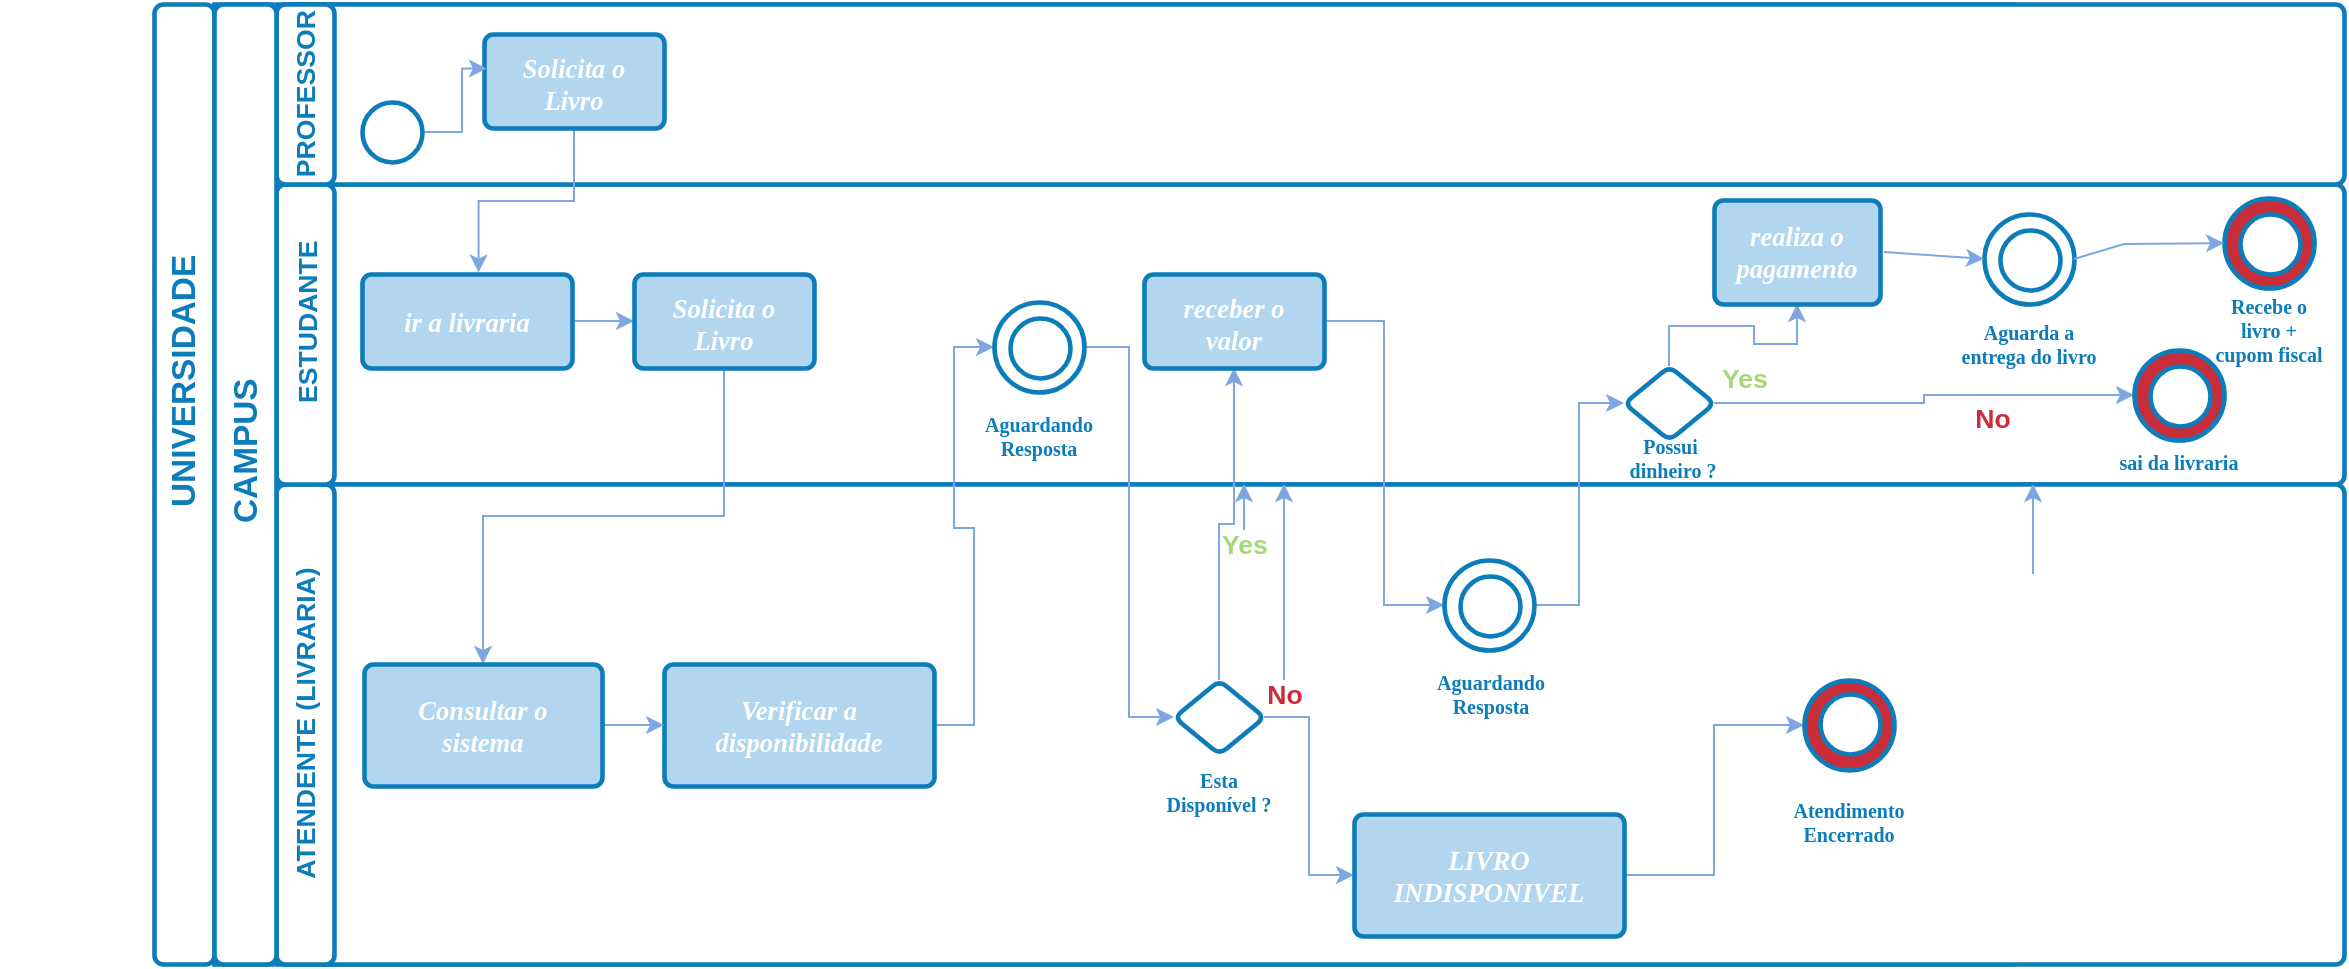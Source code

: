 <mxfile version="15.5.4" type="github">
  <diagram id="LhhfxPZGnkY3eNVKH8Mi" name="Page-1">
    <mxGraphModel dx="1185" dy="1757" grid="1" gridSize="10" guides="1" tooltips="1" connect="1" arrows="1" fold="1" page="1" pageScale="1" pageWidth="827" pageHeight="1169" math="0" shadow="0">
      <root>
        <mxCell id="0" />
        <mxCell id="1" parent="0" />
        <mxCell id="QaFosYFlYUrdKyGO6aXc-1" value="" style="fillColor=none;strokeColor=none;pointerEvents=0;fontStyle=0;html=1;whiteSpace=wrap;container=1;collapsible=0;childLayout=stackLayout;resizeParent=1;dropTarget=0;horizontalStack=0;whiteSpace=wrap;fontSize=13;spacing=0;strokeOpacity=100;rounded=1;absoluteArcSize=1;arcSize=9;horizontal=0;strokeWidth=2.3;" parent="1" vertex="1">
          <mxGeometry x="135" y="-30" width="900" height="480" isRotated="1" as="geometry" />
        </mxCell>
        <mxCell id="QaFosYFlYUrdKyGO6aXc-2" value="SALA DE AULA" style="swimlane;html=1;whiteSpace=wrap;container=1;connectable=0;collapsible=0;fontStyle=0;startSize=30;dropTarget=0;rounded=0;horizontal=0;whiteSpace=wrap;fontSize=13;spacing=0;strokeColor=#0c7cba;strokeOpacity=100;strokeWidth=2.3;fontSize=16.7;fontColor=#0c7cba;fontStyle=1;" parent="QaFosYFlYUrdKyGO6aXc-1" vertex="1">
          <mxGeometry width="900" height="240" as="geometry" />
        </mxCell>
        <mxCell id="QaFosYFlYUrdKyGO6aXc-3" value="LIVRARIA" style="swimlane;html=1;whiteSpace=wrap;container=1;connectable=0;collapsible=0;fontStyle=0;startSize=30;dropTarget=0;rounded=0;horizontal=0;whiteSpace=wrap;fontSize=13;spacing=0;strokeColor=#0c7cba;strokeOpacity=100;strokeWidth=2.3;fontSize=16.7;fontColor=#0c7cba;fontStyle=1;" parent="QaFosYFlYUrdKyGO6aXc-1" vertex="1">
          <mxGeometry y="240" width="900" height="240" as="geometry" />
        </mxCell>
        <UserObject label="" lucidchartObjectId="HWPiMHUzxfgs" id="QaFosYFlYUrdKyGO6aXc-4">
          <mxCell style="html=1;overflow=block;blockSpacing=1;whiteSpace=wrap;;whiteSpace=wrap;fontSize=13;spacing=3.8;strokeColor=#0c7cba;strokeOpacity=100;rounded=1;absoluteArcSize=1;arcSize=9;strokeWidth=2.3;" parent="1" vertex="1">
            <mxGeometry x="105" y="-30" width="30" height="480" as="geometry" />
          </mxCell>
        </UserObject>
        <mxCell id="QaFosYFlYUrdKyGO6aXc-5" style="html=1;overflow=block;blockSpacing=1;whiteSpace=wrap;;whiteSpace=wrap;fontSize=16.7;fontColor=#0c7cba;fontStyle=1;spacing=3.8;strokeOpacity=0;fillOpacity=0;rounded=1;absoluteArcSize=1;arcSize=9;fillColor=#ffffff;strokeWidth=2.3;" parent="1" vertex="1">
          <mxGeometry x="30" y="180" width="180" height="45" as="geometry" />
        </mxCell>
        <UserObject label="UNIVERSIDADE" lucidchartObjectId="2WPiGM6MeHSA" id="QaFosYFlYUrdKyGO6aXc-6">
          <mxCell style="html=1;overflow=block;blockSpacing=1;whiteSpace=wrap;;whiteSpace=wrap;fontSize=16.7;fontColor=#0c7cba;fontStyle=1;spacing=3.8;strokeOpacity=0;fillOpacity=0;rounded=1;absoluteArcSize=1;arcSize=9;strokeWidth=2.3;fillColor=none;strokeColor=none;rotation=-90;" parent="QaFosYFlYUrdKyGO6aXc-5" vertex="1">
            <mxGeometry x="0.375" y="-1.5" width="45" height="180" relative="1" as="geometry" />
          </mxCell>
        </UserObject>
        <UserObject label="" lucidchartObjectId="a0PiuHdPb4I7" id="QaFosYFlYUrdKyGO6aXc-7">
          <mxCell style="html=1;overflow=block;blockSpacing=1;whiteSpace=wrap;;whiteSpace=wrap;fontSize=13;spacing=3.8;strokeColor=#0c7cba;strokeOpacity=100;rounded=1;absoluteArcSize=1;arcSize=9;strokeWidth=2.3;" parent="1" vertex="1">
            <mxGeometry x="166" y="60" width="1034" height="150" as="geometry" />
          </mxCell>
        </UserObject>
        <UserObject label="" lucidchartObjectId="S0PiGy5wFjXy" id="QaFosYFlYUrdKyGO6aXc-8">
          <mxCell style="html=1;overflow=block;blockSpacing=1;whiteSpace=wrap;;whiteSpace=wrap;fontSize=13;spacing=3.8;strokeColor=#0c7cba;strokeOpacity=100;rounded=1;absoluteArcSize=1;arcSize=9;strokeWidth=2.3;" parent="1" vertex="1">
            <mxGeometry x="166" y="-30" width="1034" height="90" as="geometry" />
          </mxCell>
        </UserObject>
        <UserObject label="" lucidchartObjectId=".0Pi8Q-sx-cy" id="QaFosYFlYUrdKyGO6aXc-9">
          <mxCell style="html=1;overflow=block;blockSpacing=1;whiteSpace=wrap;;whiteSpace=wrap;fontSize=13;spacing=3.8;strokeColor=#0c7cba;strokeOpacity=100;rounded=1;absoluteArcSize=1;arcSize=9;strokeWidth=2.3;" parent="1" vertex="1">
            <mxGeometry x="166" y="210" width="1034" height="240" as="geometry" />
          </mxCell>
        </UserObject>
        <UserObject label="" lucidchartObjectId="E1PiGpkG4rzm" id="QaFosYFlYUrdKyGO6aXc-10">
          <mxCell style="html=1;overflow=block;blockSpacing=1;whiteSpace=wrap;;whiteSpace=wrap;fontSize=13;spacing=3.8;strokeColor=#0c7cba;strokeOpacity=100;rounded=1;absoluteArcSize=1;arcSize=9;strokeWidth=2.3;" parent="1" vertex="1">
            <mxGeometry x="166" y="210" width="29" height="240" as="geometry" />
          </mxCell>
        </UserObject>
        <UserObject label="" lucidchartObjectId="Q1Piy7wnfFXz" id="QaFosYFlYUrdKyGO6aXc-11">
          <mxCell style="html=1;overflow=block;blockSpacing=1;whiteSpace=wrap;;whiteSpace=wrap;fontSize=13;spacing=3.8;strokeColor=#0c7cba;strokeOpacity=100;rounded=1;absoluteArcSize=1;arcSize=9;strokeWidth=2.3;" parent="1" vertex="1">
            <mxGeometry x="166" y="60" width="29" height="150" as="geometry" />
          </mxCell>
        </UserObject>
        <UserObject label="" lucidchartObjectId="X1Pi3hwmeCmL" id="QaFosYFlYUrdKyGO6aXc-12">
          <mxCell style="html=1;overflow=block;blockSpacing=1;whiteSpace=wrap;;whiteSpace=wrap;fontSize=13;spacing=3.8;strokeColor=#0c7cba;strokeOpacity=100;rounded=1;absoluteArcSize=1;arcSize=9;strokeWidth=2.3;" parent="1" vertex="1">
            <mxGeometry x="166" y="-30" width="29" height="90" as="geometry" />
          </mxCell>
        </UserObject>
        <mxCell id="QaFosYFlYUrdKyGO6aXc-13" style="html=1;overflow=block;blockSpacing=1;whiteSpace=wrap;;whiteSpace=wrap;fontSize=13.3;fontColor=#0c7cba;fontStyle=1;spacing=3.8;strokeOpacity=0;fillOpacity=0;rounded=1;absoluteArcSize=1;arcSize=9;fillColor=#ffffff;strokeWidth=2.3;" parent="1" vertex="1">
          <mxGeometry x="91" y="128" width="180" height="45" as="geometry" />
        </mxCell>
        <UserObject label="ESTUDANTE" lucidchartObjectId="e2PiB8RA7E_U" id="QaFosYFlYUrdKyGO6aXc-14">
          <mxCell style="html=1;overflow=block;blockSpacing=1;whiteSpace=wrap;;whiteSpace=wrap;fontSize=13.3;fontColor=#0c7cba;fontStyle=1;spacing=3.8;strokeOpacity=0;fillOpacity=0;rounded=1;absoluteArcSize=1;arcSize=9;strokeWidth=2.3;fillColor=none;strokeColor=none;rotation=-90;" parent="QaFosYFlYUrdKyGO6aXc-13" vertex="1">
            <mxGeometry x="0.375" y="-1.5" width="45" height="180" relative="1" as="geometry" />
          </mxCell>
        </UserObject>
        <mxCell id="QaFosYFlYUrdKyGO6aXc-15" style="html=1;overflow=block;blockSpacing=1;whiteSpace=wrap;;whiteSpace=wrap;fontSize=13.3;fontColor=#0c7cba;fontStyle=1;spacing=3.8;strokeOpacity=0;fillOpacity=0;rounded=1;absoluteArcSize=1;arcSize=9;fillColor=#ffffff;strokeWidth=2.3;" parent="1" vertex="1">
          <mxGeometry x="90" y="225" width="181" height="210" as="geometry" />
        </mxCell>
        <UserObject label="ATENDENTE (LIVRARIA)" lucidchartObjectId="n2PiRSclB~rM" id="QaFosYFlYUrdKyGO6aXc-16">
          <mxCell style="html=1;overflow=block;blockSpacing=1;whiteSpace=wrap;;whiteSpace=wrap;fontSize=13.3;fontColor=#0c7cba;fontStyle=1;spacing=3.8;strokeOpacity=0;fillOpacity=0;rounded=1;absoluteArcSize=1;arcSize=9;strokeWidth=2.3;fillColor=none;strokeColor=none;rotation=-90;" parent="QaFosYFlYUrdKyGO6aXc-15" vertex="1">
            <mxGeometry x="-0.08" y="0.069" width="210" height="181" relative="1" as="geometry" />
          </mxCell>
        </UserObject>
        <mxCell id="QaFosYFlYUrdKyGO6aXc-17" style="html=1;overflow=block;blockSpacing=1;whiteSpace=wrap;;whiteSpace=wrap;fontSize=13.3;fontColor=#0c7cba;fontStyle=1;spacing=3.8;strokeOpacity=0;fillOpacity=0;rounded=1;absoluteArcSize=1;arcSize=9;fillColor=#ffffff;strokeWidth=2.3;" parent="1" vertex="1">
          <mxGeometry x="91" y="28" width="179" height="32" as="geometry" />
        </mxCell>
        <UserObject label="PROFESSOR" lucidchartObjectId="h3Pighsdy1oz" id="QaFosYFlYUrdKyGO6aXc-18">
          <mxCell style="html=1;overflow=block;blockSpacing=1;whiteSpace=wrap;;whiteSpace=wrap;fontSize=13.3;fontColor=#0c7cba;fontStyle=1;spacing=3.8;strokeOpacity=0;fillOpacity=0;rounded=1;absoluteArcSize=1;arcSize=9;strokeWidth=2.3;fillColor=none;strokeColor=none;rotation=-90;" parent="QaFosYFlYUrdKyGO6aXc-17" vertex="1">
            <mxGeometry x="0.411" y="-2.297" width="32" height="179" relative="1" as="geometry" />
          </mxCell>
        </UserObject>
        <UserObject label="" lucidchartObjectId="83PimZyUpy7I" id="QaFosYFlYUrdKyGO6aXc-19">
          <mxCell style="html=1;overflow=block;blockSpacing=1;whiteSpace=wrap;ellipse;whiteSpace=wrap;fontSize=13;spacing=3.8;strokeColor=#0c7cba;strokeOpacity=100;fillOpacity=100;rounded=1;absoluteArcSize=1;arcSize=9;fillColor=#ffffff;strokeWidth=2.3;" parent="1" vertex="1">
            <mxGeometry x="210" y="23" width="28" height="23" as="geometry" />
          </mxCell>
        </UserObject>
        <mxCell id="QaFosYFlYUrdKyGO6aXc-120" style="edgeStyle=orthogonalEdgeStyle;rounded=0;orthogonalLoop=1;jettySize=auto;html=1;exitX=0.5;exitY=1;exitDx=0;exitDy=0;entryX=0.555;entryY=-0.015;entryDx=0;entryDy=0;entryPerimeter=0;fontFamily=Times New Roman;strokeColor=#7EA6E0;" parent="1" source="QaFosYFlYUrdKyGO6aXc-20" target="QaFosYFlYUrdKyGO6aXc-22" edge="1">
          <mxGeometry relative="1" as="geometry" />
        </mxCell>
        <UserObject label="Solicita o Livro" lucidchartObjectId="83PiEvzSddSn" id="QaFosYFlYUrdKyGO6aXc-20">
          <mxCell style="html=1;overflow=block;blockSpacing=1;whiteSpace=wrap;;whiteSpace=wrap;fontSize=13.3;fontFamily=Komika Hand;fontColor=#ffffff;fontStyle=3;spacing=9;strokeColor=#0c7cba;strokeOpacity=100;fillOpacity=100;rounded=1;absoluteArcSize=1;arcSize=9;fillColor=#b2d6ef;strokeWidth=2.3;" parent="1" vertex="1">
            <mxGeometry x="270" y="-15" width="90" height="47" as="geometry" />
          </mxCell>
        </UserObject>
        <mxCell id="QaFosYFlYUrdKyGO6aXc-119" style="edgeStyle=orthogonalEdgeStyle;rounded=0;orthogonalLoop=1;jettySize=auto;html=1;exitX=1;exitY=0.5;exitDx=0;exitDy=0;entryX=0;entryY=0.5;entryDx=0;entryDy=0;fontFamily=Times New Roman;strokeColor=#7EA6E0;" parent="1" source="QaFosYFlYUrdKyGO6aXc-22" target="QaFosYFlYUrdKyGO6aXc-24" edge="1">
          <mxGeometry relative="1" as="geometry" />
        </mxCell>
        <UserObject label="ir a livraria" lucidchartObjectId="f7PibtvQFSFC" id="QaFosYFlYUrdKyGO6aXc-22">
          <mxCell style="html=1;overflow=block;blockSpacing=1;whiteSpace=wrap;;whiteSpace=wrap;fontSize=13.3;fontFamily=Komika Hand;fontColor=#ffffff;fontStyle=3;spacing=9;strokeColor=#0c7cba;strokeOpacity=100;fillOpacity=100;rounded=1;absoluteArcSize=1;arcSize=9;fillColor=#b2d6ef;strokeWidth=2.3;" parent="1" vertex="1">
            <mxGeometry x="209" y="105" width="105" height="47" as="geometry" />
          </mxCell>
        </UserObject>
        <mxCell id="QaFosYFlYUrdKyGO6aXc-118" style="edgeStyle=orthogonalEdgeStyle;rounded=0;orthogonalLoop=1;jettySize=auto;html=1;exitX=0.5;exitY=1;exitDx=0;exitDy=0;entryX=0.5;entryY=0;entryDx=0;entryDy=0;fontFamily=Times New Roman;strokeColor=#7EA6E0;" parent="1" source="QaFosYFlYUrdKyGO6aXc-24" target="QaFosYFlYUrdKyGO6aXc-28" edge="1">
          <mxGeometry relative="1" as="geometry" />
        </mxCell>
        <UserObject label="Solicita o Livro" lucidchartObjectId="0-PiISZGVRWl" id="QaFosYFlYUrdKyGO6aXc-24">
          <mxCell style="html=1;overflow=block;blockSpacing=1;whiteSpace=wrap;;whiteSpace=wrap;fontSize=13.3;fontFamily=Komika Hand;fontColor=#ffffff;fontStyle=3;spacing=9;strokeColor=#0c7cba;strokeOpacity=100;fillOpacity=100;rounded=1;absoluteArcSize=1;arcSize=9;fillColor=#b2d6ef;strokeWidth=2.3;" parent="1" vertex="1">
            <mxGeometry x="345" y="105" width="90" height="47" as="geometry" />
          </mxCell>
        </UserObject>
        <mxCell id="QaFosYFlYUrdKyGO6aXc-116" style="edgeStyle=orthogonalEdgeStyle;rounded=0;orthogonalLoop=1;jettySize=auto;html=1;exitX=1;exitY=0.5;exitDx=0;exitDy=0;entryX=0;entryY=0.5;entryDx=0;entryDy=0;fontFamily=Times New Roman;strokeColor=#7EA6E0;" parent="1" source="QaFosYFlYUrdKyGO6aXc-26" target="QaFosYFlYUrdKyGO6aXc-31" edge="1">
          <mxGeometry relative="1" as="geometry" />
        </mxCell>
        <UserObject label="Verificar a disponibilidade " lucidchartObjectId="eeQiGF6tPY3j" id="QaFosYFlYUrdKyGO6aXc-26">
          <mxCell style="html=1;overflow=block;blockSpacing=1;whiteSpace=wrap;;whiteSpace=wrap;fontSize=13.3;fontFamily=Komika Hand;fontColor=#ffffff;fontStyle=3;spacing=9;strokeColor=#0c7cba;strokeOpacity=100;fillOpacity=100;rounded=1;absoluteArcSize=1;arcSize=9;fillColor=#b2d6ef;strokeWidth=2.3;" parent="1" vertex="1">
            <mxGeometry x="360" y="300" width="135" height="61" as="geometry" />
          </mxCell>
        </UserObject>
        <mxCell id="QaFosYFlYUrdKyGO6aXc-103" style="edgeStyle=orthogonalEdgeStyle;rounded=0;orthogonalLoop=1;jettySize=auto;html=1;exitX=0.5;exitY=0;exitDx=0;exitDy=0;entryX=0.5;entryY=1;entryDx=0;entryDy=0;strokeColor=#7EA6E0;" parent="1" source="QaFosYFlYUrdKyGO6aXc-27" target="QaFosYFlYUrdKyGO6aXc-45" edge="1">
          <mxGeometry relative="1" as="geometry" />
        </mxCell>
        <mxCell id="QaFosYFlYUrdKyGO6aXc-105" style="edgeStyle=orthogonalEdgeStyle;rounded=0;orthogonalLoop=1;jettySize=auto;html=1;exitX=1;exitY=0.5;exitDx=0;exitDy=0;entryX=0;entryY=0.5;entryDx=0;entryDy=0;strokeColor=#7EA6E0;" parent="1" source="QaFosYFlYUrdKyGO6aXc-27" target="QaFosYFlYUrdKyGO6aXc-35" edge="1">
          <mxGeometry relative="1" as="geometry" />
        </mxCell>
        <UserObject label="" lucidchartObjectId="XjQixLYts~Oh" id="QaFosYFlYUrdKyGO6aXc-27">
          <mxCell style="html=1;overflow=block;blockSpacing=1;whiteSpace=wrap;rhombus;whiteSpace=wrap;fontSize=13;spacing=3.8;strokeColor=#0c7cba;strokeOpacity=100;rounded=1;absoluteArcSize=1;arcSize=9;strokeWidth=2.3;" parent="1" vertex="1">
            <mxGeometry x="615" y="308" width="45" height="37" as="geometry" />
          </mxCell>
        </UserObject>
        <mxCell id="QaFosYFlYUrdKyGO6aXc-117" style="edgeStyle=orthogonalEdgeStyle;rounded=0;orthogonalLoop=1;jettySize=auto;html=1;exitX=1;exitY=0.5;exitDx=0;exitDy=0;fontFamily=Times New Roman;strokeColor=#7EA6E0;" parent="1" source="QaFosYFlYUrdKyGO6aXc-28" target="QaFosYFlYUrdKyGO6aXc-26" edge="1">
          <mxGeometry relative="1" as="geometry" />
        </mxCell>
        <UserObject label="Consultar o sistema" lucidchartObjectId="GkQiyy2_y7.9" id="QaFosYFlYUrdKyGO6aXc-28">
          <mxCell style="html=1;overflow=block;blockSpacing=1;whiteSpace=wrap;;whiteSpace=wrap;fontSize=13.3;fontFamily=Komika Hand;fontColor=#ffffff;fontStyle=3;spacing=9;strokeColor=#0c7cba;strokeOpacity=100;fillOpacity=100;rounded=1;absoluteArcSize=1;arcSize=9;fillColor=#b2d6ef;strokeWidth=2.3;" parent="1" vertex="1">
            <mxGeometry x="210" y="300" width="119" height="61" as="geometry" />
          </mxCell>
        </UserObject>
        <mxCell id="QaFosYFlYUrdKyGO6aXc-115" style="edgeStyle=orthogonalEdgeStyle;rounded=0;orthogonalLoop=1;jettySize=auto;html=1;exitX=1;exitY=0.5;exitDx=0;exitDy=0;entryX=0;entryY=0.5;entryDx=0;entryDy=0;fontFamily=Times New Roman;strokeColor=#7EA6E0;" parent="1" source="QaFosYFlYUrdKyGO6aXc-31" target="QaFosYFlYUrdKyGO6aXc-27" edge="1">
          <mxGeometry relative="1" as="geometry" />
        </mxCell>
        <UserObject label="" lucidchartObjectId="JsQipGBk3V.0" id="QaFosYFlYUrdKyGO6aXc-31">
          <mxCell style="html=1;overflow=block;blockSpacing=1;whiteSpace=wrap;ellipse;whiteSpace=wrap;fontSize=13;spacing=3.8;strokeColor=#0c7cba;strokeOpacity=100;rounded=1;absoluteArcSize=1;arcSize=9;strokeWidth=2.3;" parent="1" vertex="1">
            <mxGeometry x="525" y="119" width="45" height="45" as="geometry" />
          </mxCell>
        </UserObject>
        <UserObject label="" lucidchartObjectId="TsQiK.HFYKoK" id="QaFosYFlYUrdKyGO6aXc-32">
          <mxCell style="html=1;overflow=block;blockSpacing=1;whiteSpace=wrap;ellipse;whiteSpace=wrap;fontSize=13;spacing=3.8;strokeColor=#0c7cba;strokeOpacity=100;rounded=1;absoluteArcSize=1;arcSize=9;strokeWidth=2.3;" parent="1" vertex="1">
            <mxGeometry x="533" y="127" width="30" height="30" as="geometry" />
          </mxCell>
        </UserObject>
        <UserObject label="&lt;b&gt;Aguardando &lt;br&gt;Resposta&lt;/b&gt;" lucidchartObjectId="dwQiqg_pEi1r" id="QaFosYFlYUrdKyGO6aXc-33">
          <mxCell style="html=1;overflow=block;blockSpacing=1;whiteSpace=wrap;;whiteSpace=wrap;fontSize=10;fontFamily=Komika Hand;fontColor=#0c7cba;spacing=3.8;strokeOpacity=0;fillOpacity=0;rounded=1;absoluteArcSize=1;arcSize=9;fillColor=#ffffff;strokeWidth=2.3;" parent="1" vertex="1">
            <mxGeometry x="510" y="167" width="75" height="38" as="geometry" />
          </mxCell>
        </UserObject>
        <mxCell id="QaFosYFlYUrdKyGO6aXc-114" style="edgeStyle=orthogonalEdgeStyle;rounded=0;orthogonalLoop=1;jettySize=auto;html=1;exitX=1;exitY=0.5;exitDx=0;exitDy=0;entryX=0;entryY=0.5;entryDx=0;entryDy=0;fontFamily=Times New Roman;strokeColor=#7EA6E0;" parent="1" source="QaFosYFlYUrdKyGO6aXc-35" target="QaFosYFlYUrdKyGO6aXc-36" edge="1">
          <mxGeometry relative="1" as="geometry" />
        </mxCell>
        <UserObject label="LIVRO INDISPONIVEL" lucidchartObjectId="iAQiPyqyUUH." id="QaFosYFlYUrdKyGO6aXc-35">
          <mxCell style="html=1;overflow=block;blockSpacing=1;whiteSpace=wrap;;whiteSpace=wrap;fontSize=13.3;fontFamily=Komika Hand;fontColor=#ffffff;fontStyle=3;spacing=9;strokeColor=#0c7cba;strokeOpacity=100;fillOpacity=100;rounded=1;absoluteArcSize=1;arcSize=9;fillColor=#b2d6ef;strokeWidth=2.3;" parent="1" vertex="1">
            <mxGeometry x="705" y="375" width="135" height="61" as="geometry" />
          </mxCell>
        </UserObject>
        <UserObject label="" lucidchartObjectId="ZAQircGU_EVW" id="QaFosYFlYUrdKyGO6aXc-36">
          <mxCell style="html=1;overflow=block;blockSpacing=1;whiteSpace=wrap;ellipse;whiteSpace=wrap;fontSize=13;spacing=3.8;strokeColor=#0c7cba;strokeOpacity=100;fillOpacity=100;rounded=1;absoluteArcSize=1;arcSize=9;fillColor=#c92d39;strokeWidth=2.3;" parent="1" vertex="1">
            <mxGeometry x="930" y="308" width="45" height="45" as="geometry" />
          </mxCell>
        </UserObject>
        <UserObject label="" lucidchartObjectId="ZAQiovp0~9eA" id="QaFosYFlYUrdKyGO6aXc-37">
          <mxCell style="html=1;overflow=block;blockSpacing=1;whiteSpace=wrap;ellipse;whiteSpace=wrap;fontSize=13;spacing=3.8;strokeColor=#0c7cba;strokeOpacity=100;rounded=1;absoluteArcSize=1;arcSize=9;strokeWidth=2.3;" parent="1" vertex="1">
            <mxGeometry x="938" y="315" width="30" height="30" as="geometry" />
          </mxCell>
        </UserObject>
        <UserObject label="&lt;b&gt;Atendimento&lt;br&gt;Encerrado&lt;/b&gt;" lucidchartObjectId="1CQiph0X-R_j" id="QaFosYFlYUrdKyGO6aXc-38">
          <mxCell style="html=1;overflow=block;blockSpacing=1;whiteSpace=wrap;;whiteSpace=wrap;fontSize=10;fontFamily=Komika Hand;fontColor=#0c7cba;spacing=3.8;strokeOpacity=0;fillOpacity=0;rounded=1;absoluteArcSize=1;arcSize=9;fillColor=#ffffff;strokeWidth=2.3;" parent="1" vertex="1">
            <mxGeometry x="915" y="360" width="75" height="38" as="geometry" />
          </mxCell>
        </UserObject>
        <mxCell id="QaFosYFlYUrdKyGO6aXc-100" style="edgeStyle=orthogonalEdgeStyle;rounded=0;orthogonalLoop=1;jettySize=auto;html=1;exitX=1;exitY=0.5;exitDx=0;exitDy=0;entryX=0;entryY=0.5;entryDx=0;entryDy=0;strokeColor=#7EA6E0;" parent="1" source="QaFosYFlYUrdKyGO6aXc-45" target="QaFosYFlYUrdKyGO6aXc-51" edge="1">
          <mxGeometry relative="1" as="geometry">
            <mxPoint x="720" y="181.5" as="targetPoint" />
          </mxGeometry>
        </mxCell>
        <UserObject label="receber o valor" lucidchartObjectId="GBRiCxnlWNU0" id="QaFosYFlYUrdKyGO6aXc-45">
          <mxCell style="html=1;overflow=block;blockSpacing=1;whiteSpace=wrap;;whiteSpace=wrap;fontSize=13.3;fontFamily=Komika Hand;fontColor=#ffffff;fontStyle=3;spacing=9;strokeColor=#0c7cba;strokeOpacity=100;fillOpacity=100;rounded=1;absoluteArcSize=1;arcSize=9;fillColor=#b2d6ef;strokeWidth=2.3;" parent="1" vertex="1">
            <mxGeometry x="600" y="105" width="90" height="47" as="geometry" />
          </mxCell>
        </UserObject>
        <mxCell id="QaFosYFlYUrdKyGO6aXc-121" style="edgeStyle=orthogonalEdgeStyle;rounded=0;orthogonalLoop=1;jettySize=auto;html=1;exitX=1;exitY=0.5;exitDx=0;exitDy=0;entryX=0.016;entryY=0.367;entryDx=0;entryDy=0;entryPerimeter=0;fontFamily=Times New Roman;strokeColor=#7EA6E0;" parent="1" source="QaFosYFlYUrdKyGO6aXc-46" target="QaFosYFlYUrdKyGO6aXc-20" edge="1">
          <mxGeometry relative="1" as="geometry" />
        </mxCell>
        <UserObject label="" lucidchartObjectId="zDRi0ZS91oFq" id="QaFosYFlYUrdKyGO6aXc-46">
          <mxCell style="html=1;overflow=block;blockSpacing=1;whiteSpace=wrap;ellipse;whiteSpace=wrap;fontSize=13;spacing=3.8;strokeColor=#0c7cba;strokeOpacity=100;rounded=1;absoluteArcSize=1;arcSize=9;strokeWidth=2.3;" parent="1" vertex="1">
            <mxGeometry x="209" y="19" width="30" height="30" as="geometry" />
          </mxCell>
        </UserObject>
        <mxCell id="QaFosYFlYUrdKyGO6aXc-88" style="edgeStyle=orthogonalEdgeStyle;rounded=0;orthogonalLoop=1;jettySize=auto;html=1;strokeColor=#7EA6E0;" parent="1" source="QaFosYFlYUrdKyGO6aXc-49" target="QaFosYFlYUrdKyGO6aXc-65" edge="1">
          <mxGeometry relative="1" as="geometry" />
        </mxCell>
        <mxCell id="QaFosYFlYUrdKyGO6aXc-94" style="edgeStyle=orthogonalEdgeStyle;rounded=0;orthogonalLoop=1;jettySize=auto;html=1;entryX=0;entryY=0.5;entryDx=0;entryDy=0;strokeColor=#7EA6E0;" parent="1" source="QaFosYFlYUrdKyGO6aXc-49" target="QaFosYFlYUrdKyGO6aXc-84" edge="1">
          <mxGeometry relative="1" as="geometry" />
        </mxCell>
        <UserObject label="" lucidchartObjectId="eZRivRCG90Yg" id="QaFosYFlYUrdKyGO6aXc-49">
          <mxCell style="html=1;overflow=block;blockSpacing=1;whiteSpace=wrap;rhombus;whiteSpace=wrap;fontSize=13;spacing=3.8;strokeColor=#0c7cba;strokeOpacity=100;rounded=1;absoluteArcSize=1;arcSize=9;strokeWidth=2.3;" parent="1" vertex="1">
            <mxGeometry x="840" y="151" width="45" height="37" as="geometry" />
          </mxCell>
        </UserObject>
        <UserObject label="&lt;b&gt;Aguardando &lt;br&gt;Resposta&lt;/b&gt;" lucidchartObjectId="p2RipkATj8GD" id="QaFosYFlYUrdKyGO6aXc-50">
          <mxCell style="html=1;overflow=block;blockSpacing=1;whiteSpace=wrap;;whiteSpace=wrap;fontSize=10;fontFamily=Komika Hand;fontColor=#0c7cba;spacing=3.8;strokeOpacity=0;fillOpacity=0;rounded=1;absoluteArcSize=1;arcSize=9;fillColor=#ffffff;strokeWidth=2.3;" parent="1" vertex="1">
            <mxGeometry x="735.5" y="296" width="75" height="38" as="geometry" />
          </mxCell>
        </UserObject>
        <mxCell id="2uR4666yG2KUanOYo5KH-4" style="edgeStyle=orthogonalEdgeStyle;rounded=0;orthogonalLoop=1;jettySize=auto;html=1;exitX=1;exitY=0.5;exitDx=0;exitDy=0;entryX=0;entryY=0.5;entryDx=0;entryDy=0;strokeColor=#7EA6E0;" edge="1" parent="1" source="QaFosYFlYUrdKyGO6aXc-51" target="QaFosYFlYUrdKyGO6aXc-49">
          <mxGeometry relative="1" as="geometry" />
        </mxCell>
        <UserObject label="" lucidchartObjectId="S2RinmGIYL_I" id="QaFosYFlYUrdKyGO6aXc-51">
          <mxCell style="html=1;overflow=block;blockSpacing=1;whiteSpace=wrap;ellipse;whiteSpace=wrap;fontSize=13;spacing=3.8;strokeColor=#0c7cba;strokeOpacity=100;rounded=1;absoluteArcSize=1;arcSize=9;strokeWidth=2.3;" parent="1" vertex="1">
            <mxGeometry x="750" y="248" width="45" height="45" as="geometry" />
          </mxCell>
        </UserObject>
        <UserObject label="" lucidchartObjectId="S2RiOggwgZo4" id="QaFosYFlYUrdKyGO6aXc-52">
          <mxCell style="html=1;overflow=block;blockSpacing=1;whiteSpace=wrap;ellipse;whiteSpace=wrap;fontSize=13;spacing=3.8;strokeColor=#0c7cba;strokeOpacity=100;rounded=1;absoluteArcSize=1;arcSize=9;strokeWidth=2.3;" parent="1" vertex="1">
            <mxGeometry x="758" y="256" width="30" height="30" as="geometry" />
          </mxCell>
        </UserObject>
        <UserObject label="" lucidchartObjectId="A9RiE4InNAG_" id="QaFosYFlYUrdKyGO6aXc-55">
          <mxCell style="html=1;overflow=block;blockSpacing=1;whiteSpace=wrap;;whiteSpace=wrap;fontSize=13;spacing=3.8;strokeColor=#0c7cba;strokeOpacity=100;rounded=1;absoluteArcSize=1;arcSize=9;strokeWidth=2.3;" parent="1" vertex="1">
            <mxGeometry x="135" y="-30" width="31" height="480" as="geometry" />
          </mxCell>
        </UserObject>
        <mxCell id="QaFosYFlYUrdKyGO6aXc-56" style="html=1;overflow=block;blockSpacing=1;whiteSpace=wrap;;whiteSpace=wrap;fontSize=16.7;fontColor=#0c7cba;fontStyle=1;spacing=3.8;strokeOpacity=0;fillOpacity=0;rounded=1;absoluteArcSize=1;arcSize=9;fillColor=#ffffff;strokeWidth=2.3;" parent="1" vertex="1">
          <mxGeometry x="61" y="188" width="180" height="45" as="geometry" />
        </mxCell>
        <UserObject label="CAMPUS" lucidchartObjectId="-9RiGdks1-ZE" id="QaFosYFlYUrdKyGO6aXc-57">
          <mxCell style="html=1;overflow=block;blockSpacing=1;whiteSpace=wrap;;whiteSpace=wrap;fontSize=16.7;fontColor=#0c7cba;fontStyle=1;spacing=3.8;strokeOpacity=0;fillOpacity=0;rounded=1;absoluteArcSize=1;arcSize=9;strokeWidth=2.3;fillColor=none;strokeColor=none;rotation=-90;" parent="QaFosYFlYUrdKyGO6aXc-56" vertex="1">
            <mxGeometry x="0.375" y="-1.5" width="45" height="180" relative="1" as="geometry" />
          </mxCell>
        </UserObject>
        <UserObject label="&lt;b&gt;sai da livraria&lt;/b&gt;" lucidchartObjectId="ziSibgkBReRE" id="QaFosYFlYUrdKyGO6aXc-64">
          <mxCell style="html=1;overflow=block;blockSpacing=1;whiteSpace=wrap;;whiteSpace=wrap;fontSize=10;fontFamily=Komika Hand;fontColor=#0c7cba;spacing=3.8;strokeOpacity=0;fillOpacity=0;rounded=1;absoluteArcSize=1;arcSize=9;fillColor=#ffffff;strokeWidth=2.3;" parent="1" vertex="1">
            <mxGeometry x="1080" y="180" width="75" height="38" as="geometry" />
          </mxCell>
        </UserObject>
        <UserObject label="realiza o pagamento" lucidchartObjectId="ClSinaLDtIDH" id="QaFosYFlYUrdKyGO6aXc-65">
          <mxCell style="html=1;overflow=block;blockSpacing=1;whiteSpace=wrap;;whiteSpace=wrap;fontSize=13.3;fontFamily=Komika Hand;fontColor=#ffffff;fontStyle=3;spacing=9;strokeColor=#0c7cba;strokeOpacity=100;fillOpacity=100;rounded=1;absoluteArcSize=1;arcSize=9;fillColor=#b2d6ef;strokeWidth=2.3;" parent="1" vertex="1">
            <mxGeometry x="885" y="68" width="83" height="52" as="geometry" />
          </mxCell>
        </UserObject>
        <UserObject label="" lucidchartObjectId="XmSi49~KTl8D" id="QaFosYFlYUrdKyGO6aXc-66">
          <mxCell style="html=1;overflow=block;blockSpacing=1;whiteSpace=wrap;ellipse;whiteSpace=wrap;fontSize=13;spacing=3.8;strokeColor=#0c7cba;strokeOpacity=100;rounded=1;absoluteArcSize=1;arcSize=9;strokeWidth=2.3;" parent="1" vertex="1">
            <mxGeometry x="1020" y="75" width="45" height="45" as="geometry" />
          </mxCell>
        </UserObject>
        <UserObject label="" lucidchartObjectId="XmSi7BHvyEhp" id="QaFosYFlYUrdKyGO6aXc-67">
          <mxCell style="html=1;overflow=block;blockSpacing=1;whiteSpace=wrap;ellipse;whiteSpace=wrap;fontSize=13;spacing=3.8;strokeColor=#0c7cba;strokeOpacity=100;rounded=1;absoluteArcSize=1;arcSize=9;strokeWidth=2.3;" parent="1" vertex="1">
            <mxGeometry x="1028" y="83" width="30" height="30" as="geometry" />
          </mxCell>
        </UserObject>
        <UserObject label="&lt;b&gt;Aguarda a entrega do livro&lt;/b&gt;" lucidchartObjectId="8mSi8dGt22X_" id="QaFosYFlYUrdKyGO6aXc-68">
          <mxCell style="html=1;overflow=block;blockSpacing=1;whiteSpace=wrap;;whiteSpace=wrap;fontSize=10;fontFamily=Komika Hand;fontColor=#0c7cba;spacing=3.8;strokeOpacity=0;fillOpacity=0;rounded=1;absoluteArcSize=1;arcSize=9;fillColor=#ffffff;strokeWidth=2.3;" parent="1" vertex="1">
            <mxGeometry x="1005" y="120" width="75" height="40" as="geometry" />
          </mxCell>
        </UserObject>
        <UserObject label="" lucidchartObjectId="AoSifIzqq8GM" id="QaFosYFlYUrdKyGO6aXc-69">
          <mxCell style="html=1;overflow=block;blockSpacing=1;whiteSpace=wrap;ellipse;whiteSpace=wrap;fontSize=13;spacing=3.8;strokeColor=#0c7cba;strokeOpacity=100;fillOpacity=100;rounded=1;absoluteArcSize=1;arcSize=9;fillColor=#c92d39;strokeWidth=2.3;" parent="1" vertex="1">
            <mxGeometry x="1140" y="67" width="45" height="45" as="geometry" />
          </mxCell>
        </UserObject>
        <UserObject label="" lucidchartObjectId="AoSiuE~3cV-U" id="QaFosYFlYUrdKyGO6aXc-70">
          <mxCell style="html=1;overflow=block;blockSpacing=1;whiteSpace=wrap;ellipse;whiteSpace=wrap;fontSize=13;spacing=3.8;strokeColor=#0c7cba;strokeOpacity=100;rounded=1;absoluteArcSize=1;arcSize=9;strokeWidth=2.3;" parent="1" vertex="1">
            <mxGeometry x="1148" y="75" width="30" height="30" as="geometry" />
          </mxCell>
        </UserObject>
        <mxCell id="QaFosYFlYUrdKyGO6aXc-80" value="" style="endArrow=classic;html=1;rounded=0;entryX=0;entryY=0.5;entryDx=0;entryDy=0;exitX=1;exitY=0.5;exitDx=0;exitDy=0;strokeColor=#7EA6E0;" parent="1" source="QaFosYFlYUrdKyGO6aXc-66" target="QaFosYFlYUrdKyGO6aXc-69" edge="1">
          <mxGeometry width="50" height="50" relative="1" as="geometry">
            <mxPoint x="1070" y="120" as="sourcePoint" />
            <mxPoint x="1120" y="70" as="targetPoint" />
            <Array as="points">
              <mxPoint x="1090" y="90" />
            </Array>
          </mxGeometry>
        </mxCell>
        <UserObject label="&lt;b&gt;Recebe o livro + cupom fiscal&lt;/b&gt;" lucidchartObjectId="ziSibgkBReRE" id="QaFosYFlYUrdKyGO6aXc-81">
          <mxCell style="html=1;overflow=block;blockSpacing=1;whiteSpace=wrap;;whiteSpace=wrap;fontSize=10;fontFamily=Komika Hand;fontColor=#0c7cba;spacing=3.8;strokeOpacity=0;fillOpacity=0;rounded=1;absoluteArcSize=1;arcSize=9;fillColor=#ffffff;strokeWidth=2.3;" parent="1" vertex="1">
            <mxGeometry x="1130.25" y="112" width="64.5" height="25" as="geometry" />
          </mxCell>
        </UserObject>
        <UserObject label="" lucidchartObjectId="AoSifIzqq8GM" id="QaFosYFlYUrdKyGO6aXc-84">
          <mxCell style="html=1;overflow=block;blockSpacing=1;whiteSpace=wrap;ellipse;whiteSpace=wrap;fontSize=13;spacing=3.8;strokeColor=#0c7cba;strokeOpacity=100;fillOpacity=100;rounded=1;absoluteArcSize=1;arcSize=9;fillColor=#c92d39;strokeWidth=2.3;" parent="1" vertex="1">
            <mxGeometry x="1095" y="143" width="45" height="45" as="geometry" />
          </mxCell>
        </UserObject>
        <UserObject label="" lucidchartObjectId="AoSiuE~3cV-U" id="QaFosYFlYUrdKyGO6aXc-85">
          <mxCell style="html=1;overflow=block;blockSpacing=1;whiteSpace=wrap;ellipse;whiteSpace=wrap;fontSize=13;spacing=3.8;strokeColor=#0c7cba;strokeOpacity=100;rounded=1;absoluteArcSize=1;arcSize=9;strokeWidth=2.3;" parent="1" vertex="1">
            <mxGeometry x="1103" y="151" width="30" height="30" as="geometry" />
          </mxCell>
        </UserObject>
        <mxCell id="QaFosYFlYUrdKyGO6aXc-86" value="" style="endArrow=classic;html=1;rounded=0;strokeColor=#7EA6E0;entryX=0;entryY=0.5;entryDx=0;entryDy=0;" parent="1" target="QaFosYFlYUrdKyGO6aXc-66" edge="1">
          <mxGeometry width="50" height="50" relative="1" as="geometry">
            <mxPoint x="970" y="94" as="sourcePoint" />
            <mxPoint x="1010" y="94" as="targetPoint" />
            <Array as="points">
              <mxPoint x="970" y="94" />
            </Array>
          </mxGeometry>
        </mxCell>
        <mxCell id="QaFosYFlYUrdKyGO6aXc-91" value="Yes" style="text;html=1;resizable=0;labelBackgroundColor=#ffffff;align=center;verticalAlign=middle;fontStyle=1;fontColor=#a3d977;;fontSize=13.3;" parent="1" vertex="1">
          <mxGeometry x="900.001" y="157.003" as="geometry" />
        </mxCell>
        <mxCell id="QaFosYFlYUrdKyGO6aXc-95" style="edgeStyle=orthogonalEdgeStyle;rounded=0;orthogonalLoop=1;jettySize=auto;html=1;exitX=0;exitY=0;exitDx=0;exitDy=0;strokeColor=#7EA6E0;" parent="1" source="QaFosYFlYUrdKyGO6aXc-93" target="QaFosYFlYUrdKyGO6aXc-7" edge="1">
          <mxGeometry relative="1" as="geometry" />
        </mxCell>
        <mxCell id="QaFosYFlYUrdKyGO6aXc-93" value="No" style="text;html=1;resizable=0;labelBackgroundColor=#ffffff;align=center;verticalAlign=middle;fontStyle=1;fontColor=#c92d39;;fontSize=13.3;" parent="1" vertex="1">
          <mxGeometry x="1044.504" y="255.002" as="geometry">
            <mxPoint x="-21" y="-78" as="offset" />
          </mxGeometry>
        </mxCell>
        <mxCell id="QaFosYFlYUrdKyGO6aXc-104" style="edgeStyle=orthogonalEdgeStyle;rounded=0;orthogonalLoop=1;jettySize=auto;html=1;exitX=0;exitY=0;exitDx=0;exitDy=0;strokeColor=#7EA6E0;" parent="1" source="QaFosYFlYUrdKyGO6aXc-101" target="QaFosYFlYUrdKyGO6aXc-9" edge="1">
          <mxGeometry relative="1" as="geometry" />
        </mxCell>
        <mxCell id="QaFosYFlYUrdKyGO6aXc-101" value="Yes" style="text;html=1;resizable=0;labelBackgroundColor=#ffffff;align=center;verticalAlign=middle;fontStyle=1;fontColor=#a3d977;;fontSize=13.3;" parent="1" vertex="1">
          <mxGeometry x="650.005" y="240.034" as="geometry" />
        </mxCell>
        <mxCell id="QaFosYFlYUrdKyGO6aXc-109" style="edgeStyle=orthogonalEdgeStyle;rounded=0;orthogonalLoop=1;jettySize=auto;html=1;exitX=0;exitY=0;exitDx=0;exitDy=0;strokeColor=#7EA6E0;" parent="1" source="QaFosYFlYUrdKyGO6aXc-102" target="QaFosYFlYUrdKyGO6aXc-9" edge="1">
          <mxGeometry relative="1" as="geometry" />
        </mxCell>
        <mxCell id="QaFosYFlYUrdKyGO6aXc-102" value="No" style="text;html=1;resizable=0;labelBackgroundColor=#ffffff;align=center;verticalAlign=middle;fontStyle=1;fontColor=#c92d39;;fontSize=13.3;" parent="1" vertex="1">
          <mxGeometry x="670.002" y="315.0" as="geometry" />
        </mxCell>
        <UserObject label="&lt;b&gt;Esta Disponível&amp;nbsp;?&lt;/b&gt;" lucidchartObjectId="dwQiqg_pEi1r" id="2uR4666yG2KUanOYo5KH-1">
          <mxCell style="html=1;overflow=block;blockSpacing=1;whiteSpace=wrap;;whiteSpace=wrap;fontSize=10;fontFamily=Komika Hand;fontColor=#0c7cba;spacing=3.8;strokeOpacity=0;fillOpacity=0;rounded=1;absoluteArcSize=1;arcSize=9;fillColor=#ffffff;strokeWidth=2.3;" vertex="1" parent="1">
            <mxGeometry x="600" y="345" width="75" height="38" as="geometry" />
          </mxCell>
        </UserObject>
        <UserObject label="&lt;b&gt;Possui&amp;nbsp;&lt;br&gt;dinheiro ?&lt;/b&gt;" lucidchartObjectId="dwQiqg_pEi1r" id="2uR4666yG2KUanOYo5KH-2">
          <mxCell style="html=1;overflow=block;blockSpacing=1;whiteSpace=wrap;;whiteSpace=wrap;fontSize=10;fontFamily=Komika Hand;fontColor=#0c7cba;spacing=3.8;strokeOpacity=0;fillOpacity=0;rounded=1;absoluteArcSize=1;arcSize=9;fillColor=#ffffff;strokeWidth=2.3;" vertex="1" parent="1">
            <mxGeometry x="827" y="178" width="75" height="38" as="geometry" />
          </mxCell>
        </UserObject>
      </root>
    </mxGraphModel>
  </diagram>
</mxfile>

